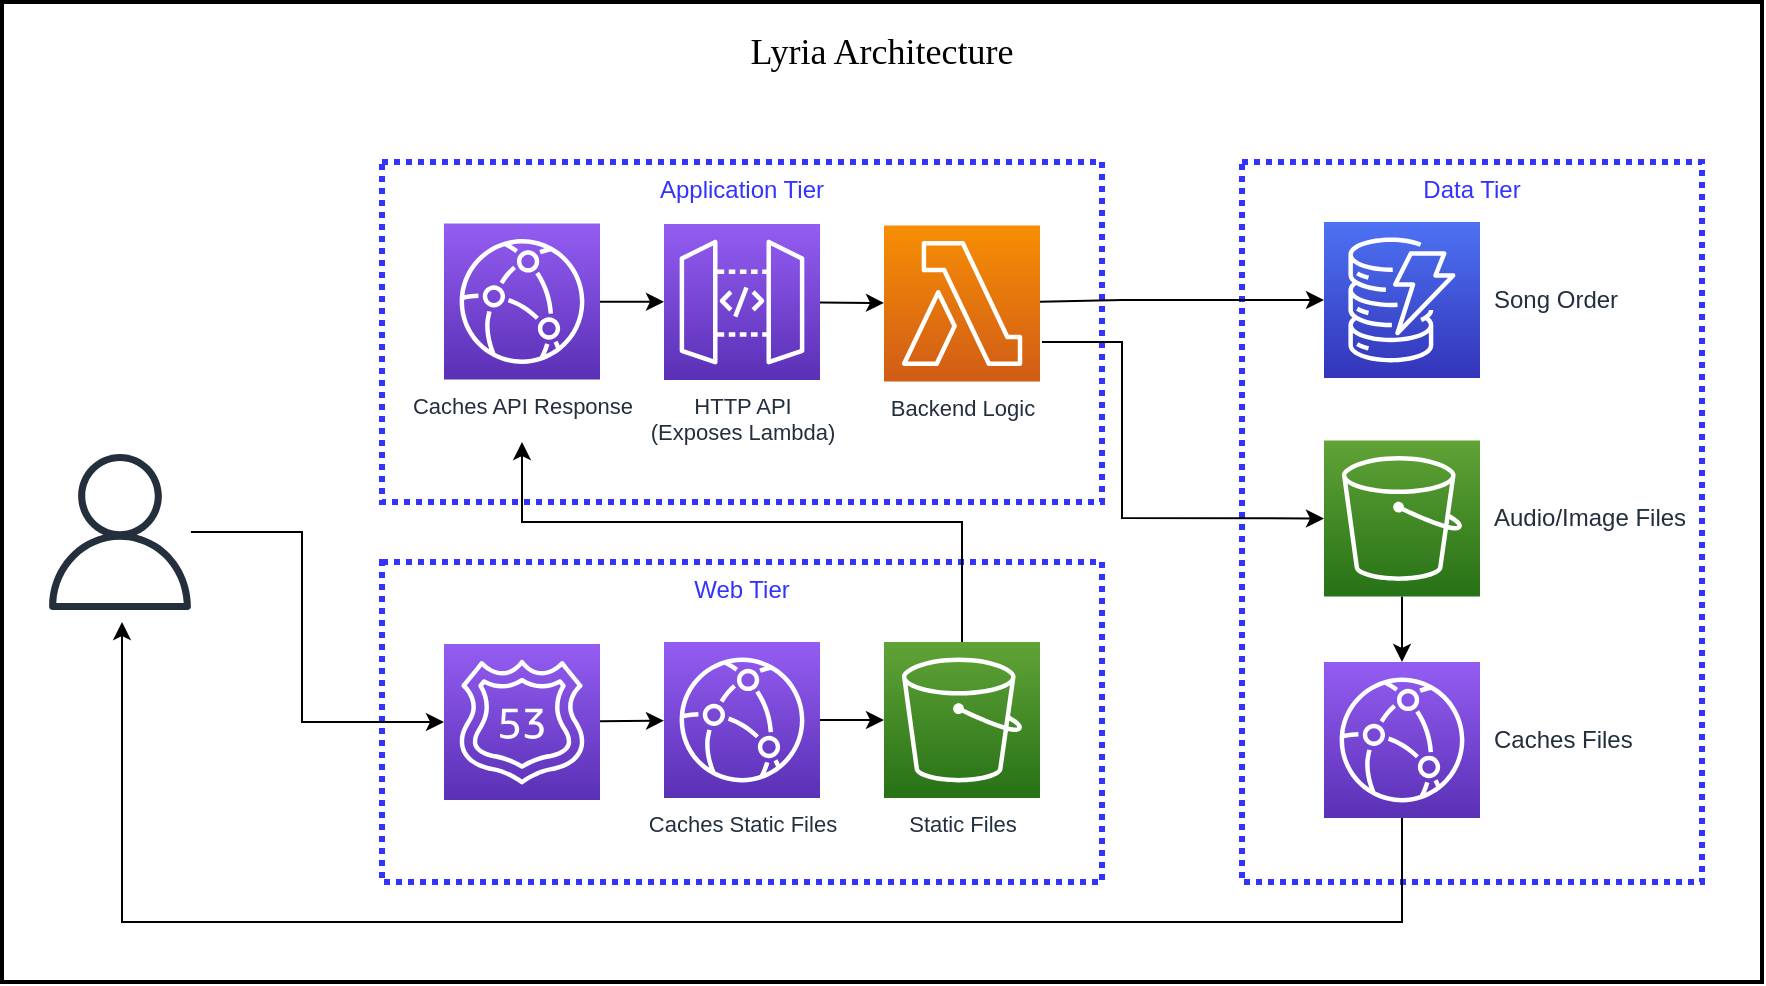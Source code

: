 <mxfile>
    <diagram id="PnonHa3FE--ove1Ra1xz" name="Page-1">
        <mxGraphModel dx="1017" dy="710" grid="1" gridSize="10" guides="1" tooltips="1" connect="1" arrows="1" fold="1" page="1" pageScale="1" pageWidth="1100" pageHeight="850" background="#ffffff" math="0" shadow="0">
            <root>
                <mxCell id="0"/>
                <mxCell id="1" parent="0"/>
                <mxCell id="42" value="Web Tier" style="fillColor=none;strokeColor=#3333FF;dashed=1;verticalAlign=top;fontStyle=0;fontColor=#3333FF;strokeWidth=3;dashPattern=1 1;" vertex="1" parent="1">
                    <mxGeometry x="400" y="440" width="360" height="160" as="geometry"/>
                </mxCell>
                <mxCell id="36" value="Application Tier" style="verticalAlign=top;fontStyle=0;strokeWidth=3;fillColor=none;strokeColor=#3333FF;fontColor=#3333FF;dashed=1;dashPattern=1 1;" vertex="1" parent="1">
                    <mxGeometry x="400" y="240" width="360" height="170" as="geometry"/>
                </mxCell>
                <mxCell id="28" value="Data Tier" style="fillColor=none;strokeColor=#3333FF;dashed=1;verticalAlign=top;fontStyle=0;fontColor=#3333FF;strokeWidth=3;dashPattern=1 1;perimeterSpacing=0;" vertex="1" parent="1">
                    <mxGeometry x="830" y="240" width="230" height="360" as="geometry"/>
                </mxCell>
                <mxCell id="46" style="edgeStyle=none;rounded=0;html=1;entryX=0;entryY=0.5;entryDx=0;entryDy=0;entryPerimeter=0;strokeColor=#000000;fontSize=11;" edge="1" parent="1" source="2" target="8">
                    <mxGeometry relative="1" as="geometry">
                        <Array as="points">
                            <mxPoint x="360" y="425"/>
                            <mxPoint x="360" y="520"/>
                        </Array>
                    </mxGeometry>
                </mxCell>
                <mxCell id="2" value="" style="sketch=0;outlineConnect=0;fontColor=#232F3E;gradientColor=none;fillColor=#232F3D;strokeColor=none;dashed=0;verticalLabelPosition=bottom;verticalAlign=top;align=center;html=1;fontSize=12;fontStyle=0;aspect=fixed;pointerEvents=1;shape=mxgraph.aws4.user;" parent="1" vertex="1">
                    <mxGeometry x="230" y="386" width="78" height="78" as="geometry"/>
                </mxCell>
                <mxCell id="34" value="" style="edgeStyle=none;html=1;strokeColor=#000000;" edge="1" parent="1" source="3" target="24">
                    <mxGeometry relative="1" as="geometry"/>
                </mxCell>
                <mxCell id="3" value="Audio/Image Files" style="sketch=0;points=[[0,0,0],[0.25,0,0],[0.5,0,0],[0.75,0,0],[1,0,0],[0,1,0],[0.25,1,0],[0.5,1,0],[0.75,1,0],[1,1,0],[0,0.25,0],[0,0.5,0],[0,0.75,0],[1,0.25,0],[1,0.5,0],[1,0.75,0]];outlineConnect=0;fontColor=#232F3E;gradientColor=#60A337;gradientDirection=north;fillColor=#277116;strokeColor=#ffffff;dashed=0;verticalLabelPosition=middle;verticalAlign=middle;align=left;html=1;fontSize=12;fontStyle=0;aspect=fixed;shape=mxgraph.aws4.resourceIcon;resIcon=mxgraph.aws4.s3;labelPosition=right;spacingLeft=5;" parent="1" vertex="1">
                    <mxGeometry x="871" y="379.25" width="78" height="78" as="geometry"/>
                </mxCell>
                <mxCell id="48" style="edgeStyle=none;rounded=0;html=1;strokeColor=#000000;fontSize=11;" edge="1" parent="1" source="4">
                    <mxGeometry relative="1" as="geometry">
                        <mxPoint x="470" y="380" as="targetPoint"/>
                        <Array as="points">
                            <mxPoint x="690" y="420"/>
                            <mxPoint x="470" y="420"/>
                        </Array>
                    </mxGeometry>
                </mxCell>
                <mxCell id="4" value="Static Files" style="sketch=0;points=[[0,0,0],[0.25,0,0],[0.5,0,0],[0.75,0,0],[1,0,0],[0,1,0],[0.25,1,0],[0.5,1,0],[0.75,1,0],[1,1,0],[0,0.25,0],[0,0.5,0],[0,0.75,0],[1,0.25,0],[1,0.5,0],[1,0.75,0]];outlineConnect=0;fontColor=#232F3E;gradientColor=#60A337;gradientDirection=north;fillColor=#277116;strokeColor=#ffffff;dashed=0;verticalLabelPosition=bottom;verticalAlign=top;align=center;html=1;fontSize=11;fontStyle=0;aspect=fixed;shape=mxgraph.aws4.resourceIcon;resIcon=mxgraph.aws4.s3;" parent="1" vertex="1">
                    <mxGeometry x="651" y="480" width="78" height="78" as="geometry"/>
                </mxCell>
                <mxCell id="40" style="edgeStyle=none;html=1;entryX=0;entryY=0.5;entryDx=0;entryDy=0;entryPerimeter=0;strokeColor=#000000;fontSize=11;rounded=0;" edge="1" parent="1" source="6" target="9">
                    <mxGeometry relative="1" as="geometry">
                        <Array as="points">
                            <mxPoint x="770" y="309"/>
                        </Array>
                    </mxGeometry>
                </mxCell>
                <mxCell id="41" style="edgeStyle=none;rounded=0;html=1;entryX=0;entryY=0.5;entryDx=0;entryDy=0;entryPerimeter=0;strokeColor=#000000;fontSize=11;" edge="1" parent="1" target="3">
                    <mxGeometry relative="1" as="geometry">
                        <mxPoint x="730" y="330" as="sourcePoint"/>
                        <Array as="points">
                            <mxPoint x="770" y="330"/>
                            <mxPoint x="770" y="418"/>
                        </Array>
                    </mxGeometry>
                </mxCell>
                <mxCell id="6" value="Backend Logic" style="sketch=0;points=[[0,0,0],[0.25,0,0],[0.5,0,0],[0.75,0,0],[1,0,0],[0,1,0],[0.25,1,0],[0.5,1,0],[0.75,1,0],[1,1,0],[0,0.25,0],[0,0.5,0],[0,0.75,0],[1,0.25,0],[1,0.5,0],[1,0.75,0]];outlineConnect=0;fontColor=#232F3E;gradientColor=#F78E04;gradientDirection=north;fillColor=#D05C17;strokeColor=#ffffff;dashed=0;verticalLabelPosition=bottom;verticalAlign=top;align=center;html=1;fontSize=11;fontStyle=0;aspect=fixed;shape=mxgraph.aws4.resourceIcon;resIcon=mxgraph.aws4.lambda;labelPosition=center;" parent="1" vertex="1">
                    <mxGeometry x="651" y="271.75" width="78" height="78" as="geometry"/>
                </mxCell>
                <mxCell id="45" value="" style="edgeStyle=none;rounded=0;html=1;strokeColor=#000000;fontSize=11;" edge="1" parent="1" source="7" target="4">
                    <mxGeometry relative="1" as="geometry"/>
                </mxCell>
                <mxCell id="7" value="Caches Static Files" style="sketch=0;points=[[0,0,0],[0.25,0,0],[0.5,0,0],[0.75,0,0],[1,0,0],[0,1,0],[0.25,1,0],[0.5,1,0],[0.75,1,0],[1,1,0],[0,0.25,0],[0,0.5,0],[0,0.75,0],[1,0.25,0],[1,0.5,0],[1,0.75,0]];outlineConnect=0;fontColor=#232F3E;gradientColor=#945DF2;gradientDirection=north;fillColor=#5A30B5;strokeColor=#ffffff;dashed=0;verticalLabelPosition=bottom;verticalAlign=top;align=center;html=1;fontSize=11;fontStyle=0;aspect=fixed;shape=mxgraph.aws4.resourceIcon;resIcon=mxgraph.aws4.cloudfront;" parent="1" vertex="1">
                    <mxGeometry x="541" y="480" width="78" height="78" as="geometry"/>
                </mxCell>
                <mxCell id="44" value="" style="edgeStyle=none;rounded=0;html=1;strokeColor=#000000;fontSize=11;" edge="1" parent="1" source="8" target="7">
                    <mxGeometry relative="1" as="geometry"/>
                </mxCell>
                <mxCell id="8" value="" style="sketch=0;points=[[0,0,0],[0.25,0,0],[0.5,0,0],[0.75,0,0],[1,0,0],[0,1,0],[0.25,1,0],[0.5,1,0],[0.75,1,0],[1,1,0],[0,0.25,0],[0,0.5,0],[0,0.75,0],[1,0.25,0],[1,0.5,0],[1,0.75,0]];outlineConnect=0;fontColor=#232F3E;gradientColor=#945DF2;gradientDirection=north;fillColor=#5A30B5;strokeColor=#ffffff;dashed=0;verticalLabelPosition=bottom;verticalAlign=top;align=center;html=1;fontSize=12;fontStyle=0;aspect=fixed;shape=mxgraph.aws4.resourceIcon;resIcon=mxgraph.aws4.route_53;" parent="1" vertex="1">
                    <mxGeometry x="431" y="481" width="78" height="78" as="geometry"/>
                </mxCell>
                <mxCell id="9" value="Song Order" style="sketch=0;points=[[0,0,0],[0.25,0,0],[0.5,0,0],[0.75,0,0],[1,0,0],[0,1,0],[0.25,1,0],[0.5,1,0],[0.75,1,0],[1,1,0],[0,0.25,0],[0,0.5,0],[0,0.75,0],[1,0.25,0],[1,0.5,0],[1,0.75,0]];outlineConnect=0;fontColor=#232F3E;gradientColor=#4D72F3;gradientDirection=north;fillColor=#3334B9;strokeColor=#ffffff;dashed=0;verticalLabelPosition=middle;verticalAlign=middle;align=left;html=1;fontSize=12;fontStyle=0;aspect=fixed;shape=mxgraph.aws4.resourceIcon;resIcon=mxgraph.aws4.dynamodb;labelPosition=right;spacingRight=0;spacingLeft=5;" parent="1" vertex="1">
                    <mxGeometry x="871" y="270" width="78" height="78" as="geometry"/>
                </mxCell>
                <mxCell id="38" value="" style="edgeStyle=none;html=1;strokeColor=#000000;" edge="1" parent="1" source="10" target="6">
                    <mxGeometry relative="1" as="geometry"/>
                </mxCell>
                <mxCell id="10" value="HTTP API&lt;br&gt;(Exposes Lambda)" style="sketch=0;points=[[0,0,0],[0.25,0,0],[0.5,0,0],[0.75,0,0],[1,0,0],[0,1,0],[0.25,1,0],[0.5,1,0],[0.75,1,0],[1,1,0],[0,0.25,0],[0,0.5,0],[0,0.75,0],[1,0.25,0],[1,0.5,0],[1,0.75,0]];outlineConnect=0;fontColor=#232F3E;gradientColor=#945DF2;gradientDirection=north;fillColor=#5A30B5;strokeColor=#ffffff;dashed=0;verticalLabelPosition=bottom;verticalAlign=top;align=center;html=1;fontSize=11;fontStyle=0;aspect=fixed;shape=mxgraph.aws4.resourceIcon;resIcon=mxgraph.aws4.api_gateway;" parent="1" vertex="1">
                    <mxGeometry x="541" y="271" width="78" height="78" as="geometry"/>
                </mxCell>
                <mxCell id="47" style="edgeStyle=none;rounded=0;html=1;strokeColor=#000000;fontSize=11;" edge="1" parent="1" source="24">
                    <mxGeometry relative="1" as="geometry">
                        <mxPoint x="270" y="470" as="targetPoint"/>
                        <Array as="points">
                            <mxPoint x="910" y="620"/>
                            <mxPoint x="270" y="620"/>
                        </Array>
                    </mxGeometry>
                </mxCell>
                <mxCell id="24" value="Caches Files" style="sketch=0;points=[[0,0,0],[0.25,0,0],[0.5,0,0],[0.75,0,0],[1,0,0],[0,1,0],[0.25,1,0],[0.5,1,0],[0.75,1,0],[1,1,0],[0,0.25,0],[0,0.5,0],[0,0.75,0],[1,0.25,0],[1,0.5,0],[1,0.75,0]];outlineConnect=0;fontColor=#232F3E;gradientColor=#945DF2;gradientDirection=north;fillColor=#5A30B5;strokeColor=#ffffff;dashed=0;verticalLabelPosition=middle;verticalAlign=middle;align=left;html=1;fontSize=12;fontStyle=0;aspect=fixed;shape=mxgraph.aws4.resourceIcon;resIcon=mxgraph.aws4.cloudfront;labelPosition=right;spacingLeft=5;" parent="1" vertex="1">
                    <mxGeometry x="871" y="490" width="78" height="78" as="geometry"/>
                </mxCell>
                <mxCell id="37" value="" style="edgeStyle=none;html=1;strokeColor=#000000;" edge="1" parent="1" source="35" target="10">
                    <mxGeometry relative="1" as="geometry"/>
                </mxCell>
                <mxCell id="35" value="Caches API Response" style="sketch=0;points=[[0,0,0],[0.25,0,0],[0.5,0,0],[0.75,0,0],[1,0,0],[0,1,0],[0.25,1,0],[0.5,1,0],[0.75,1,0],[1,1,0],[0,0.25,0],[0,0.5,0],[0,0.75,0],[1,0.25,0],[1,0.5,0],[1,0.75,0]];outlineConnect=0;fontColor=#232F3E;gradientColor=#945DF2;gradientDirection=north;fillColor=#5A30B5;strokeColor=#ffffff;dashed=0;verticalLabelPosition=bottom;verticalAlign=top;align=center;html=1;fontSize=11;fontStyle=0;shape=mxgraph.aws4.resourceIcon;resIcon=mxgraph.aws4.cloudfront;" vertex="1" parent="1">
                    <mxGeometry x="431" y="270.75" width="78" height="78" as="geometry"/>
                </mxCell>
                <mxCell id="49" value="" style="rounded=0;whiteSpace=wrap;html=1;strokeColor=#000000;strokeWidth=2;fontFamily=Georgia;fontSize=11;fontColor=#3333FF;fillColor=none;" vertex="1" parent="1">
                    <mxGeometry x="210" y="160" width="880" height="490" as="geometry"/>
                </mxCell>
                <mxCell id="50" value="Lyria Architecture" style="text;html=1;strokeColor=none;fillColor=none;align=center;verticalAlign=middle;whiteSpace=wrap;rounded=0;strokeWidth=2;fontFamily=Tahoma;fontSize=18;fontColor=#000000;fontStyle=0" vertex="1" parent="1">
                    <mxGeometry x="550" y="170" width="200" height="30" as="geometry"/>
                </mxCell>
            </root>
        </mxGraphModel>
    </diagram>
</mxfile>